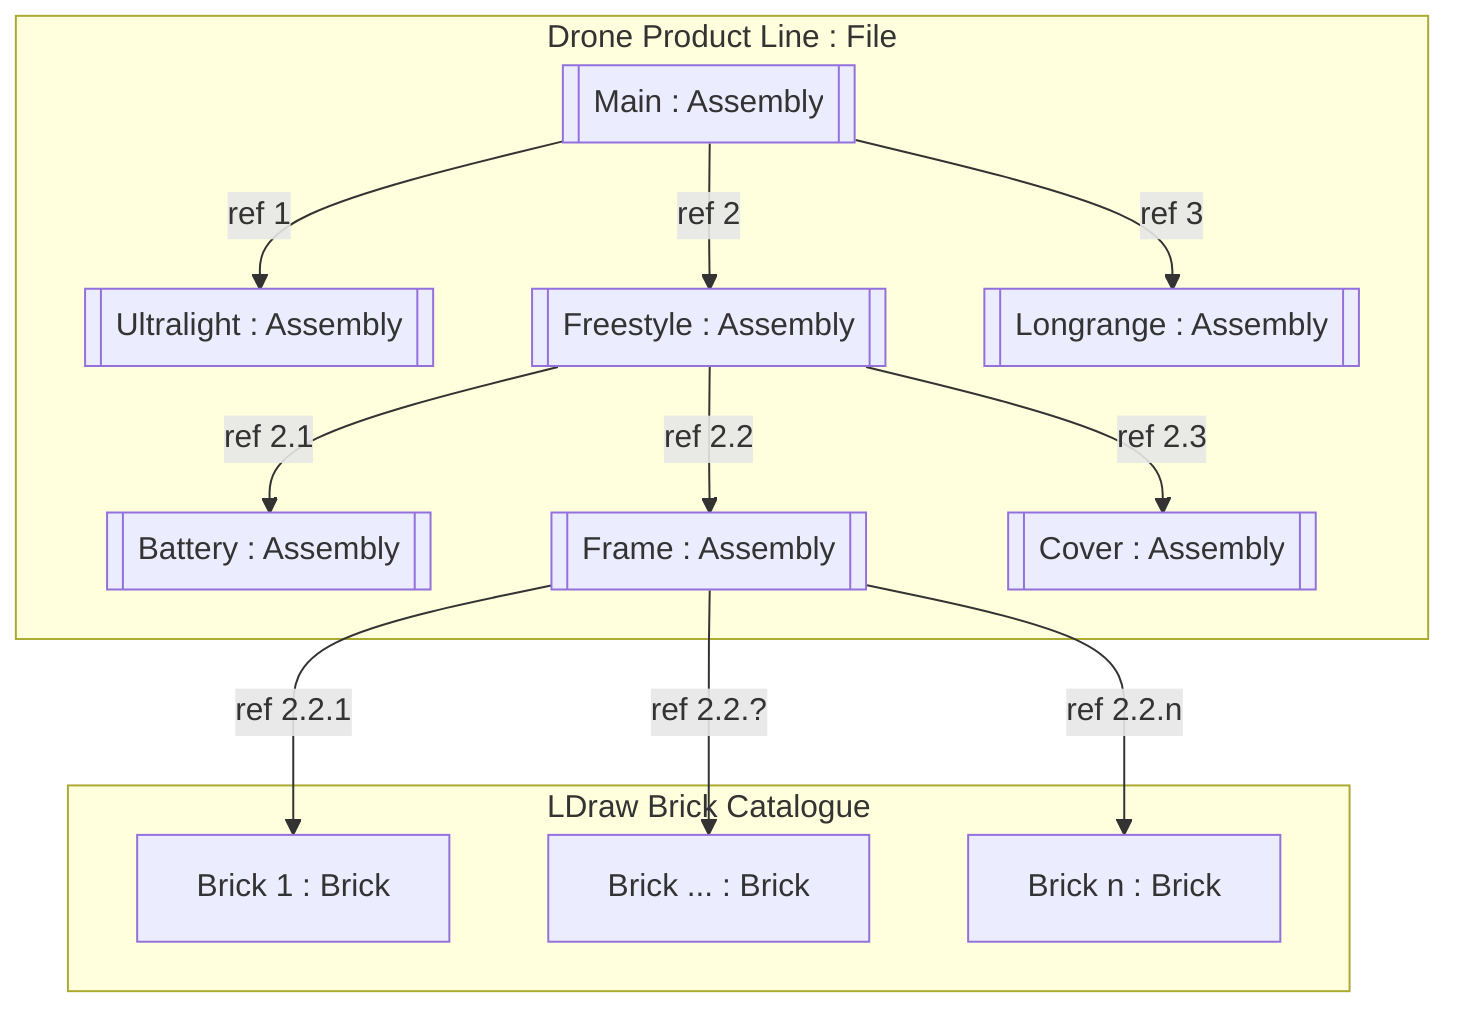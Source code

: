 flowchart

    subgraph "Drone Product Line : File"

        main[["Main : Assembly"]]

        main --"ref 1"--> ultralight[["Ultralight : Assembly"]]
        main --"ref 2"--> freestyle[["Freestyle : Assembly"]]
        main --"ref 3"--> longrange[["Longrange : Assembly"]]

        freestyle --"ref 2.1"--> mediumb[["Battery : Assembly"]]
        freestyle --"ref 2.2"--> smallf[["Frame : Assembly"]]
        freestyle --"ref 2.3"--> smallc[["Cover : Assembly" ]]

    end

    subgraph "LDraw Brick Catalogue"

        smallf --"ref 2.2.1"--> brick1["Brick 1 : Brick"]
        smallf --"ref 2.2.?"--> brick2["Brick ... : Brick"]
        smallf --"ref 2.2.n"--> brick3["Brick n : Brick"]

    end